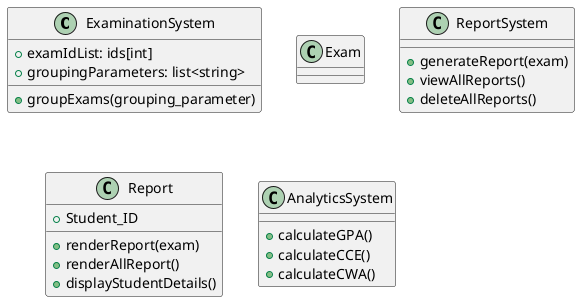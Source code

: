 @startuml examinations

class ExaminationSystem {
	+ examIdList: ids[int]
	+ groupingParameters: list<string>
	+ groupExams(grouping_parameter)
}

class Exam {

}

class ReportSystem {
	+ generateReport(exam)
	+ viewAllReports()
	+ deleteAllReports()
}

class Report {
	+ Student_ID
	'Would get the details via student ID'
	+ renderReport(exam)
	+ renderAllReport()
	+ displayStudentDetails()
}

class AnalyticsSystem {
	+ calculateGPA()
	+ calculateCCE()
	+ calculateCWA()
}

@enduml